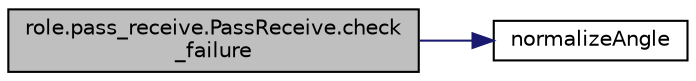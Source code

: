 digraph "role.pass_receive.PassReceive.check_failure"
{
 // INTERACTIVE_SVG=YES
  edge [fontname="Helvetica",fontsize="10",labelfontname="Helvetica",labelfontsize="10"];
  node [fontname="Helvetica",fontsize="10",shape=record];
  rankdir="LR";
  Node1 [label="role.pass_receive.PassReceive.check\l_failure",height=0.2,width=0.4,color="black", fillcolor="grey75", style="filled", fontcolor="black"];
  Node1 -> Node2 [color="midnightblue",fontsize="10",style="solid",fontname="Helvetica"];
  Node2 [label="normalizeAngle",height=0.2,width=0.4,color="black", fillcolor="white", style="filled",URL="$df/d80/sslworld_8cpp.html#abdf51be8bda166cb93f7f9a01aee955c"];
}
